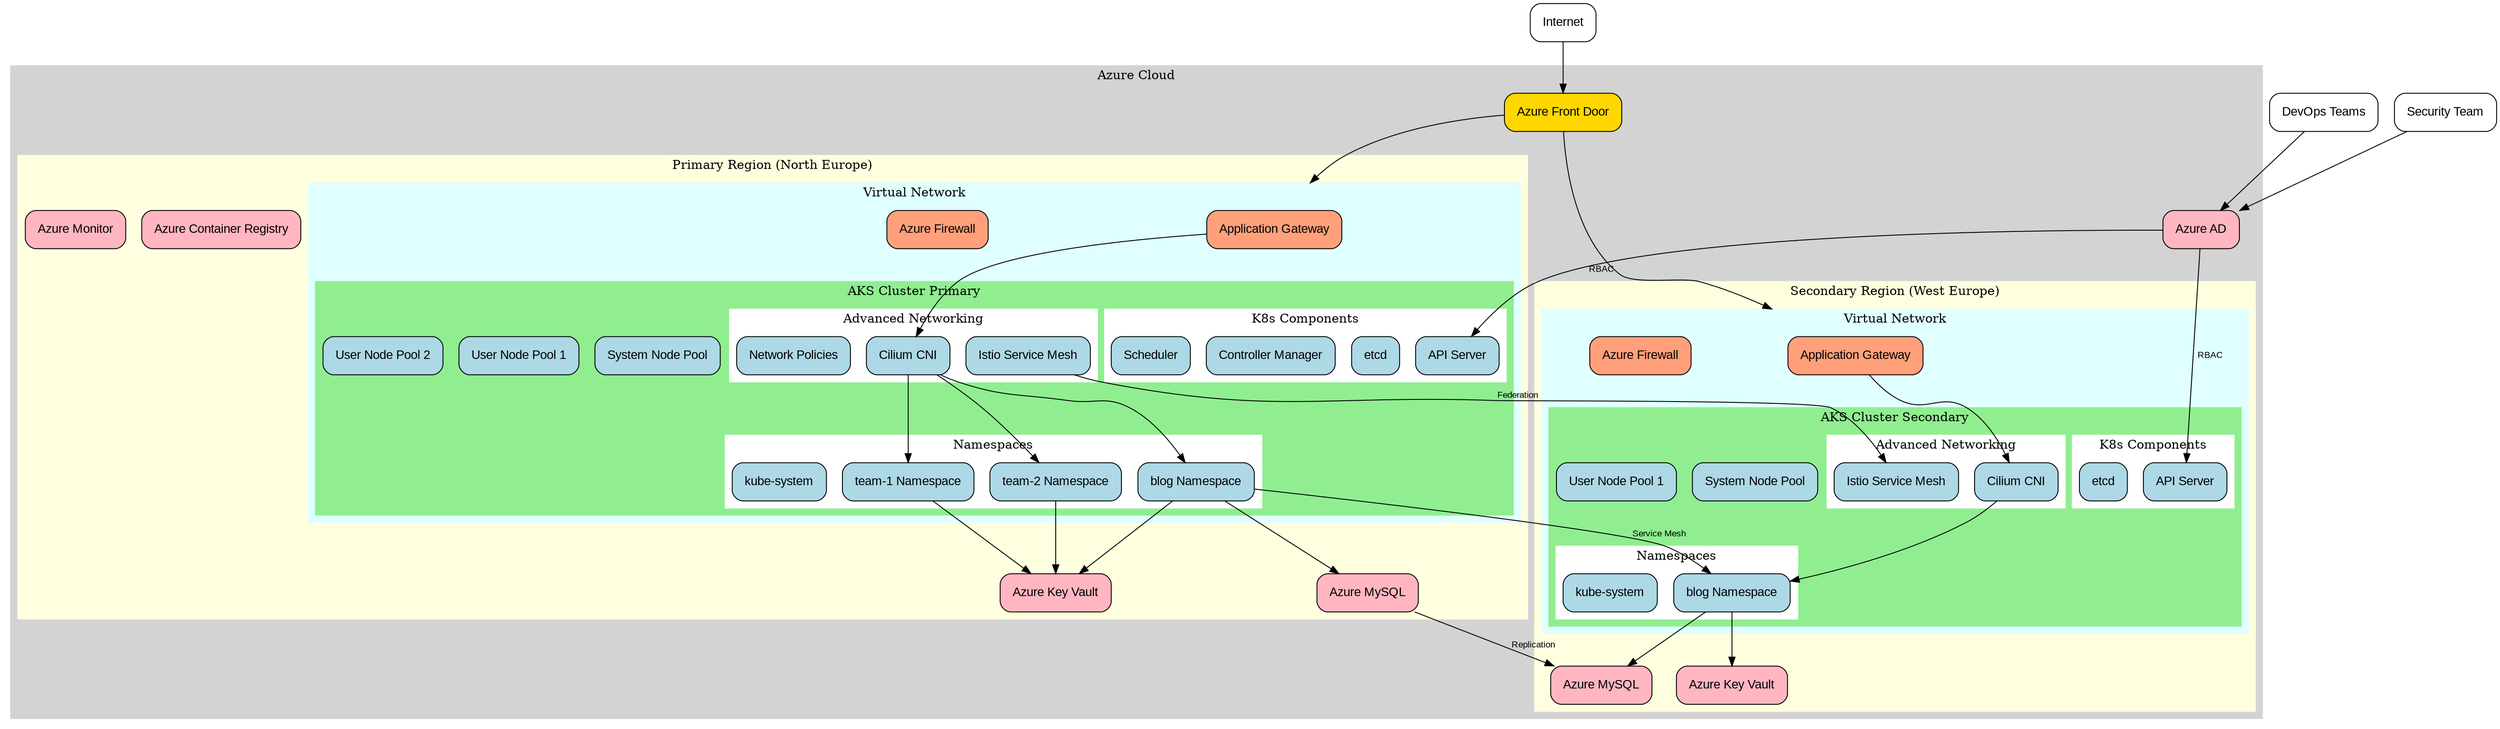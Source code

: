 digraph G {
    rankdir=TB;
    compound=true;
    node [shape=box, style="rounded,filled", fillcolor=lightblue, fontname="Arial", margin=0.2];
    edge [fontname="Arial", fontsize=10];

    subgraph cluster_azure {
        label="Azure Cloud";
        style=filled;
        color=lightgrey;

        subgraph cluster_region1 {
            label="Primary Region (North Europe)";
            style=filled;
            color=lightyellow;

            subgraph cluster_vnet1 {
                label="Virtual Network";
                style=filled;
                color=lightcyan;

                subgraph cluster_aks_primary {
                    label="AKS Cluster Primary";
                    style=filled;
                    color=lightgreen;

                    systempool_p [label="System Node Pool"];
                    userpool1_p [label="User Node Pool 1"];
                    userpool2_p [label="User Node Pool 2"];

                    subgraph cluster_k8s_components_p {
                        label="K8s Components";
                        style=filled;
                        color=white;

                        apiserver_p [label="API Server"];
                        etcd_p [label="etcd"];
                        controller_p [label="Controller Manager"];
                        scheduler_p [label="Scheduler"];
                    }

                    subgraph cluster_namespaces_p {
                        label="Namespaces";
                        style=filled;
                        color=white;

                        team1_p [label="team-1 Namespace"];
                        team2_p [label="team-2 Namespace"];
                        blog_p [label="blog Namespace"];
                        system_p [label="kube-system"];
                    }

                    subgraph cluster_networking_p {
                        label="Advanced Networking";
                        style=filled;
                        color=white;

                        cilium_p [label="Cilium CNI"];
                        istio_p [label="Istio Service Mesh"];
                        netpol_p [label="Network Policies"];
                    }
                }

                agw [label="Application Gateway", fillcolor=lightsalmon];
                firewall [label="Azure Firewall", fillcolor=lightsalmon];
            }

            keyvault [label="Azure Key Vault", fillcolor=lightpink];
            acr [label="Azure Container Registry", fillcolor=lightpink];
            monitor [label="Azure Monitor", fillcolor=lightpink];
            mysql [label="Azure MySQL", fillcolor=lightpink];
        }

        subgraph cluster_region2 {
            label="Secondary Region (West Europe)";
            style=filled;
            color=lightyellow;

            subgraph cluster_vnet2 {
                label="Virtual Network";
                style=filled;
                color=lightcyan;

                subgraph cluster_aks_secondary {
                    label="AKS Cluster Secondary";
                    style=filled;
                    color=lightgreen;

                    systempool_s [label="System Node Pool"];
                    userpool1_s [label="User Node Pool 1"];

                    subgraph cluster_k8s_components_s {
                        label="K8s Components";
                        style=filled;
                        color=white;

                        apiserver_s [label="API Server"];
                        etcd_s [label="etcd"];
                    }

                    subgraph cluster_namespaces_s {
                        label="Namespaces";
                        style=filled;
                        color=white;

                        blog_s [label="blog Namespace"];
                        system_s [label="kube-system"];
                    }

                    subgraph cluster_networking_s {
                        label="Advanced Networking";
                        style=filled;
                        color=white;

                        cilium_s [label="Cilium CNI"];
                        istio_s [label="Istio Service Mesh"];
                    }
                }

                agw_s [label="Application Gateway", fillcolor=lightsalmon];
                firewall_s [label="Azure Firewall", fillcolor=lightsalmon];
            }

            keyvault_s [label="Azure Key Vault", fillcolor=lightpink];
            mysql_s [label="Azure MySQL", fillcolor=lightpink];
        }

        frontdoor [label="Azure Front Door", fillcolor=gold];
        azuread [label="Azure AD", fillcolor=lightpink];
    }

    internet [label="Internet", shape=cloud, fillcolor=white];
    devops [label="DevOps Teams", shape=box, fillcolor=white];
    secteam [label="Security Team", shape=box, fillcolor=white];

    // Connections
    internet -> frontdoor;
    frontdoor -> agw [lhead=cluster_vnet1];
    frontdoor -> agw_s [lhead=cluster_vnet2];

    agw -> cilium_p;
    agw_s -> cilium_s;

    cilium_p -> team1_p;
    cilium_p -> team2_p;
    cilium_p -> blog_p;

    cilium_s -> blog_s;

    blog_p -> mysql;
    blog_s -> mysql_s;

    mysql -> mysql_s [label="Replication"];

    blog_p -> keyvault;
    team1_p -> keyvault;
    team2_p -> keyvault;

    blog_s -> keyvault_s;

    devops -> azuread;
    secteam -> azuread;
    azuread -> apiserver_p [label="RBAC"];
    azuread -> apiserver_s [label="RBAC"];

    istio_p -> istio_s [label="Federation"];

    blog_p -> blog_s [label="Service Mesh"];
}


